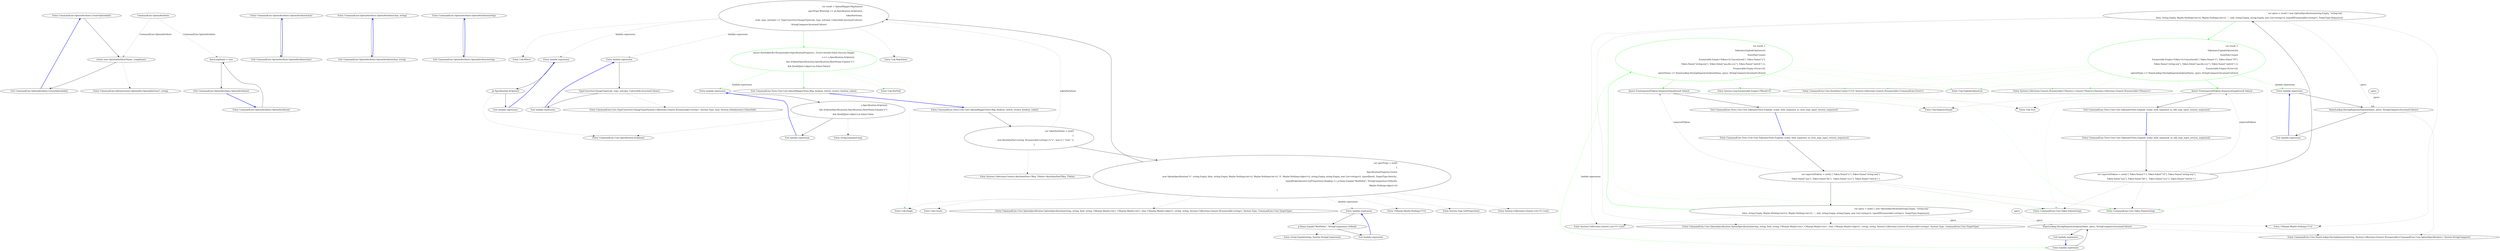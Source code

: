 digraph  {
m0_9 [label="Entry CommandLine.OptionAttribute.CreateOptionInfo()", span="77-77", cluster="CommandLine.OptionAttribute.CreateOptionInfo()", file="InstanceBuilder.cs"];
m0_10 [label="return new OptionInfo(ShortName, LongName);", span="79-79", cluster="CommandLine.OptionAttribute.CreateOptionInfo()", file="InstanceBuilder.cs"];
m0_11 [label="Exit CommandLine.OptionAttribute.CreateOptionInfo()", span="77-77", cluster="CommandLine.OptionAttribute.CreateOptionInfo()", file="InstanceBuilder.cs"];
m0_3 [label="Entry CommandLine.OptionAttribute.OptionAttribute(char)", span="49-49", cluster="CommandLine.OptionAttribute.OptionAttribute(char)", file="InstanceBuilder.cs"];
m0_4 [label="Exit CommandLine.OptionAttribute.OptionAttribute(char)", span="49-49", cluster="CommandLine.OptionAttribute.OptionAttribute(char)", file="InstanceBuilder.cs"];
m0_12 [label="Entry CommandLine.Infrastructure.OptionInfo.OptionInfo(char?, string)", span="77-77", cluster="CommandLine.Infrastructure.OptionInfo.OptionInfo(char?, string)", file="InstanceBuilder.cs"];
m0_7 [label="Entry CommandLine.OptionAttribute.OptionAttribute(char, string)", span="68-68", cluster="CommandLine.OptionAttribute.OptionAttribute(char, string)", file="InstanceBuilder.cs"];
m0_8 [label="Exit CommandLine.OptionAttribute.OptionAttribute(char, string)", span="68-68", cluster="CommandLine.OptionAttribute.OptionAttribute(char, string)", file="InstanceBuilder.cs"];
m0_0 [label="Entry CommandLine.OptionAttribute.OptionAttribute()", span="40-40", cluster="CommandLine.OptionAttribute.OptionAttribute()", file="InstanceBuilder.cs"];
m0_1 [label="AutoLongName = true", span="42-42", cluster="CommandLine.OptionAttribute.OptionAttribute()", file="InstanceBuilder.cs"];
m0_2 [label="Exit CommandLine.OptionAttribute.OptionAttribute()", span="40-40", cluster="CommandLine.OptionAttribute.OptionAttribute()", file="InstanceBuilder.cs"];
m0_5 [label="Entry CommandLine.OptionAttribute.OptionAttribute(string)", span="58-58", cluster="CommandLine.OptionAttribute.OptionAttribute(string)", file="InstanceBuilder.cs"];
m0_6 [label="Exit CommandLine.OptionAttribute.OptionAttribute(string)", span="58-58", cluster="CommandLine.OptionAttribute.OptionAttribute(string)", file="InstanceBuilder.cs"];
m0_13 [label="CommandLine.OptionAttribute", span="", file="InstanceBuilder.cs"];
m1_13 [label="Entry Unk.Where", span="", cluster="Unk.Where", file="OptionMapperTests.cs"];
m1_12 [label="Entry Unk.Create", span="", cluster="Unk.Create", file="OptionMapperTests.cs"];
m1_6 [label="Entry System.Collections.Generic.KeyValuePair<TKey, TValue>.KeyValuePair(TKey, TValue)", span="0-0", cluster="System.Collections.Generic.KeyValuePair<TKey, TValue>.KeyValuePair(TKey, TValue)", file="OptionMapperTests.cs"];
m1_11 [label="Entry Unk.Single", span="", cluster="Unk.Single", file="OptionMapperTests.cs"];
m1_15 [label="Entry Unk.NotNull", span="", cluster="Unk.NotNull", file="OptionMapperTests.cs"];
m1_7 [label="Entry CommandLine.Core.OptionSpecification.OptionSpecification(string, string, bool, string, CSharpx.Maybe<int>, CSharpx.Maybe<int>, char, CSharpx.Maybe<object>, string, string, System.Collections.Generic.IEnumerable<string>, System.Type, CommandLine.Core.TargetType)", span="16-16", cluster="CommandLine.Core.OptionSpecification.OptionSpecification(string, string, bool, string, CSharpx.Maybe<int>, CSharpx.Maybe<int>, char, CSharpx.Maybe<object>, string, string, System.Collections.Generic.IEnumerable<string>, System.Type, CommandLine.Core.TargetType)", file="OptionMapperTests.cs"];
m1_27 [label="Entry CommandLine.Core.TypeConverter.ChangeType(System.Collections.Generic.IEnumerable<string>, System.Type, bool, System.Globalization.CultureInfo)", span="13-13", cluster="CommandLine.Core.TypeConverter.ChangeType(System.Collections.Generic.IEnumerable<string>, System.Type, bool, System.Globalization.CultureInfo)", file="OptionMapperTests.cs"];
m1_16 [label="Entry lambda expression", span="28-28", cluster="lambda expression", file="OptionMapperTests.cs"];
m1_28 [label="Entry lambda expression", span="41-43", cluster="lambda expression", file="OptionMapperTests.cs"];
m1_20 [label="Entry lambda expression", span="34-34", cluster="lambda expression", file="OptionMapperTests.cs"];
m1_24 [label="Entry lambda expression", span="36-36", cluster="lambda expression", file="OptionMapperTests.cs"];
m1_30 [label="Exit lambda expression", span="41-43", cluster="lambda expression", file="OptionMapperTests.cs"];
m1_29 [label="a.Specification.IsOption()\r\n                && ((OptionSpecification)a.Specification).ShortName.Equals(''x'')\r\n                && (bool)((Just<object>)a.Value).Value", span="41-43", cluster="lambda expression", file="OptionMapperTests.cs"];
m1_22 [label="Exit lambda expression", span="34-34", cluster="lambda expression", file="OptionMapperTests.cs"];
m1_21 [label="pt.Specification.IsOption()", span="34-34", cluster="lambda expression", file="OptionMapperTests.cs"];
m1_26 [label="Exit lambda expression", span="36-36", cluster="lambda expression", file="OptionMapperTests.cs"];
m1_25 [label="TypeConverter.ChangeType(vals, type, isScalar, CultureInfo.InvariantCulture)", span="36-36", cluster="lambda expression", file="OptionMapperTests.cs"];
m1_17 [label="p.Name.Equals(''BoolValue'', StringComparison.Ordinal)", span="28-28", cluster="lambda expression", file="OptionMapperTests.cs"];
m1_18 [label="Exit lambda expression", span="28-28", cluster="lambda expression", file="OptionMapperTests.cs"];
m1_0 [label="Entry CommandLine.Tests.Unit.Core.OptionMapperTests.Map_boolean_switch_creates_boolean_value()", span="17-17", cluster="CommandLine.Tests.Unit.Core.OptionMapperTests.Map_boolean_switch_creates_boolean_value()", file="OptionMapperTests.cs"];
m1_4 [label="Assert.NotNull(((Ok<IEnumerable<SpecificationProperty>, Error>)result).Value.Success.Single(\r\n                a => a.Specification.IsOption()\r\n                && ((OptionSpecification)a.Specification).ShortName.Equals(''x'')\r\n                && (bool)((Just<object>)a.Value).Value))", span="40-43", cluster="CommandLine.Tests.Unit.Core.OptionMapperTests.Map_boolean_switch_creates_boolean_value()", color=green, community=1, file="OptionMapperTests.cs"];
m1_3 [label="var result = OptionMapper.MapValues(\r\n                specProps.Where(pt => pt.Specification.IsOption()),\r\n                tokenPartitions,\r\n                (vals, type, isScalar) => TypeConverter.ChangeType(vals, type, isScalar, CultureInfo.InvariantCulture),\r\n                StringComparer.InvariantCulture)", span="33-37", cluster="CommandLine.Tests.Unit.Core.OptionMapperTests.Map_boolean_switch_creates_boolean_value()", file="OptionMapperTests.cs"];
m1_1 [label="var tokenPartitions = new[]\r\n                {\r\n                    new KeyValuePair<string, IEnumerable<string>>(''x'', new [] { ''true'' })\r\n                }", span="20-23", cluster="CommandLine.Tests.Unit.Core.OptionMapperTests.Map_boolean_switch_creates_boolean_value()", file="OptionMapperTests.cs"];
m1_2 [label="var specProps = new[]\r\n                {\r\n                    SpecificationProperty.Create(\r\n                        new OptionSpecification(''x'', string.Empty, false, string.Empty, Maybe.Nothing<int>(), Maybe.Nothing<int>(), '\0', Maybe.Nothing<object>(), string.Empty, string.Empty, new List<string>(), typeof(bool), TargetType.Switch), \r\n                        typeof(FakeOptions).GetProperties().Single(p => p.Name.Equals(''BoolValue'', StringComparison.Ordinal)),\r\n                        Maybe.Nothing<object>())\r\n                }", span="24-30", cluster="CommandLine.Tests.Unit.Core.OptionMapperTests.Map_boolean_switch_creates_boolean_value()", file="OptionMapperTests.cs"];
m1_5 [label="Exit CommandLine.Tests.Unit.Core.OptionMapperTests.Map_boolean_switch_creates_boolean_value()", span="17-17", cluster="CommandLine.Tests.Unit.Core.OptionMapperTests.Map_boolean_switch_creates_boolean_value()", file="OptionMapperTests.cs"];
m1_31 [label="Entry string.Equals(string)", span="0-0", cluster="string.Equals(string)", file="OptionMapperTests.cs"];
m1_8 [label="Entry CSharpx.Maybe.Nothing<T>()", span="75-75", cluster="CSharpx.Maybe.Nothing<T>()", file="OptionMapperTests.cs"];
m1_19 [label="Entry string.Equals(string, System.StringComparison)", span="0-0", cluster="string.Equals(string, System.StringComparison)", file="OptionMapperTests.cs"];
m1_23 [label="Entry CommandLine.Core.Specification.IsOption()", span="10-10", cluster="CommandLine.Core.Specification.IsOption()", file="OptionMapperTests.cs"];
m1_14 [label="Entry Unk.MapValues", span="", cluster="Unk.MapValues", file="OptionMapperTests.cs"];
m1_10 [label="Entry System.Type.GetProperties()", span="0-0", cluster="System.Type.GetProperties()", file="OptionMapperTests.cs"];
m1_9 [label="Entry System.Collections.Generic.List<T>.List()", span="0-0", cluster="System.Collections.Generic.List<T>.List()", file="OptionMapperTests.cs"];
m5_11 [label="Entry System.Linq.Enumerable.Empty<TResult>()", span="0-0", cluster="System.Linq.Enumerable.Empty<TResult>()", file="TokenizerTests.cs"];
m5_10 [label="Entry System.Collections.Generic.List<T>.List()", span="0-0", cluster="System.Collections.Generic.List<T>.List()", file="TokenizerTests.cs"];
m5_21 [label="Entry CommandLine.Tests.Unit.Core.TokenizerTests.Explode_scalar_with_separator_in_even_args_input_returns_sequence()", span="38-38", cluster="CommandLine.Tests.Unit.Core.TokenizerTests.Explode_scalar_with_separator_in_even_args_input_returns_sequence()", file="TokenizerTests.cs"];
m5_24 [label="var result =\r\n                Tokenizer.ExplodeOptionList(\r\n                    StatePair.Create(\r\n                        Enumerable.Empty<Token>().Concat(new[] { Token.Name(''x''),\r\n                            Token.Name(''string-seq''), Token.Value(''aaa,bb,cccc''), Token.Name(''switch'') }),\r\n                        Enumerable.Empty<Error>()),\r\n                        optionName => NameLookup.HavingSeparator(optionName, specs, StringComparer.InvariantCulture))", span="47-53", cluster="CommandLine.Tests.Unit.Core.TokenizerTests.Explode_scalar_with_separator_in_even_args_input_returns_sequence()", color=green, community=0, file="TokenizerTests.cs"];
m5_23 [label="var specs = new[] { new OptionSpecification(string.Empty, ''string-seq'',\r\n                false, string.Empty, Maybe.Nothing<int>(), Maybe.Nothing<int>(), ',', null, string.Empty, string.Empty, new List<string>(), typeof(IEnumerable<string>), TargetType.Sequence)}", span="43-44", cluster="CommandLine.Tests.Unit.Core.TokenizerTests.Explode_scalar_with_separator_in_even_args_input_returns_sequence()", file="TokenizerTests.cs"];
m5_25 [label="Assert.True(expectedTokens.SequenceEqual(result.Value))", span="56-56", cluster="CommandLine.Tests.Unit.Core.TokenizerTests.Explode_scalar_with_separator_in_even_args_input_returns_sequence()", file="TokenizerTests.cs"];
m5_22 [label="var expectedTokens = new[] { Token.Name(''x''), Token.Name(''string-seq''),\r\n                Token.Value(''aaa''), Token.Value(''bb''),  Token.Value(''cccc''), Token.Name(''switch'') }", span="41-42", cluster="CommandLine.Tests.Unit.Core.TokenizerTests.Explode_scalar_with_separator_in_even_args_input_returns_sequence()", file="TokenizerTests.cs"];
m5_26 [label="Exit CommandLine.Tests.Unit.Core.TokenizerTests.Explode_scalar_with_separator_in_even_args_input_returns_sequence()", span="38-38", cluster="CommandLine.Tests.Unit.Core.TokenizerTests.Explode_scalar_with_separator_in_even_args_input_returns_sequence()", file="TokenizerTests.cs"];
m5_20 [label="Entry CommandLine.Core.NameLookup.HavingSeparator(string, System.Collections.Generic.IEnumerable<CommandLine.Core.OptionSpecification>, System.StringComparer)", span="16-16", cluster="CommandLine.Core.NameLookup.HavingSeparator(string, System.Collections.Generic.IEnumerable<CommandLine.Core.OptionSpecification>, System.StringComparer)", file="TokenizerTests.cs"];
m5_8 [label="Entry CommandLine.Core.OptionSpecification.OptionSpecification(string, string, bool, string, CSharpx.Maybe<int>, CSharpx.Maybe<int>, char, CSharpx.Maybe<object>, string, string, System.Collections.Generic.IEnumerable<string>, System.Type, CommandLine.Core.TargetType)", span="16-16", cluster="CommandLine.Core.OptionSpecification.OptionSpecification(string, string, bool, string, CSharpx.Maybe<int>, CSharpx.Maybe<int>, char, CSharpx.Maybe<object>, string, string, System.Collections.Generic.IEnumerable<string>, System.Type, CommandLine.Core.TargetType)", file="TokenizerTests.cs"];
m5_0 [label="Entry CommandLine.Tests.Unit.Core.TokenizerTests.Explode_scalar_with_separator_in_odd_args_input_returns_sequence()", span="14-14", cluster="CommandLine.Tests.Unit.Core.TokenizerTests.Explode_scalar_with_separator_in_odd_args_input_returns_sequence()", file="TokenizerTests.cs"];
m5_3 [label="var result =\r\n                Tokenizer.ExplodeOptionList(\r\n                    StatePair.Create(\r\n                        Enumerable.Empty<Token>().Concat(new[] { Token.Name(''i''), Token.Value(''10''),\r\n                            Token.Name(''string-seq''), Token.Value(''aaa,bb,cccc''), Token.Name(''switch'') }),\r\n                        Enumerable.Empty<Error>()),\r\n                        optionName => NameLookup.HavingSeparator(optionName, specs, StringComparer.InvariantCulture))", span="23-29", cluster="CommandLine.Tests.Unit.Core.TokenizerTests.Explode_scalar_with_separator_in_odd_args_input_returns_sequence()", color=green, community=0, file="TokenizerTests.cs"];
m5_2 [label="var specs = new[] { new OptionSpecification(string.Empty, ''string-seq'',\r\n                false, string.Empty, Maybe.Nothing<int>(), Maybe.Nothing<int>(), ',', null, string.Empty, string.Empty, new List<string>(), typeof(IEnumerable<string>), TargetType.Sequence)}", span="19-20", cluster="CommandLine.Tests.Unit.Core.TokenizerTests.Explode_scalar_with_separator_in_odd_args_input_returns_sequence()", file="TokenizerTests.cs"];
m5_4 [label="Assert.True(expectedTokens.SequenceEqual(result.Value))", span="32-32", cluster="CommandLine.Tests.Unit.Core.TokenizerTests.Explode_scalar_with_separator_in_odd_args_input_returns_sequence()", file="TokenizerTests.cs"];
m5_1 [label="var expectedTokens = new[] { Token.Name(''i''), Token.Value(''10''), Token.Name(''string-seq''),\r\n                Token.Value(''aaa''), Token.Value(''bb''),  Token.Value(''cccc''), Token.Name(''switch'') }", span="17-18", cluster="CommandLine.Tests.Unit.Core.TokenizerTests.Explode_scalar_with_separator_in_odd_args_input_returns_sequence()", file="TokenizerTests.cs"];
m5_5 [label="Exit CommandLine.Tests.Unit.Core.TokenizerTests.Explode_scalar_with_separator_in_odd_args_input_returns_sequence()", span="14-14", cluster="CommandLine.Tests.Unit.Core.TokenizerTests.Explode_scalar_with_separator_in_odd_args_input_returns_sequence()", file="TokenizerTests.cs"];
m5_16 [label="Entry Unk.True", span="", cluster="Unk.True", file="TokenizerTests.cs"];
m5_27 [label="Entry lambda expression", span="53-53", cluster="lambda expression", file="TokenizerTests.cs"];
m5_17 [label="Entry lambda expression", span="29-29", cluster="lambda expression", file="TokenizerTests.cs"];
m5_18 [label="NameLookup.HavingSeparator(optionName, specs, StringComparer.InvariantCulture)", span="29-29", cluster="lambda expression", file="TokenizerTests.cs"];
m5_19 [label="Exit lambda expression", span="29-29", cluster="lambda expression", file="TokenizerTests.cs"];
m5_28 [label="NameLookup.HavingSeparator(optionName, specs, StringComparer.InvariantCulture)", span="53-53", cluster="lambda expression", file="TokenizerTests.cs"];
m5_29 [label="Exit lambda expression", span="53-53", cluster="lambda expression", file="TokenizerTests.cs"];
m5_14 [label="Entry Unk.ExplodeOptionList", span="", cluster="Unk.ExplodeOptionList", file="TokenizerTests.cs"];
m5_6 [label="Entry CommandLine.Core.Token.Name(string)", span="19-19", cluster="CommandLine.Core.Token.Name(string)", file="TokenizerTests.cs"];
m5_9 [label="Entry CSharpx.Maybe.Nothing<T>()", span="75-75", cluster="CSharpx.Maybe.Nothing<T>()", file="TokenizerTests.cs"];
m5_15 [label="Entry Unk.SequenceEqual", span="", cluster="Unk.SequenceEqual", file="TokenizerTests.cs"];
m5_12 [label="Entry System.Collections.Generic.IEnumerable<TSource>.Concat<TSource>(System.Collections.Generic.IEnumerable<TSource>)", span="0-0", cluster="System.Collections.Generic.IEnumerable<TSource>.Concat<TSource>(System.Collections.Generic.IEnumerable<TSource>)", file="TokenizerTests.cs"];
m5_7 [label="Entry CommandLine.Core.Token.Value(string)", span="24-24", cluster="CommandLine.Core.Token.Value(string)", file="TokenizerTests.cs"];
m5_13 [label="Entry CommandLine.Core.StatePair.Create<T>(T, System.Collections.Generic.IEnumerable<CommandLine.Error>)", span="58-58", cluster="CommandLine.Core.StatePair.Create<T>(T, System.Collections.Generic.IEnumerable<CommandLine.Error>)", file="TokenizerTests.cs"];
m5_30 [label=specs, span="", file="TokenizerTests.cs"];
m5_31 [label=specs, span="", file="TokenizerTests.cs"];
m0_9 -> m0_10  [key=0, style=solid];
m0_10 -> m0_11  [key=0, style=solid];
m0_10 -> m0_12  [key=2, style=dotted];
m0_11 -> m0_9  [key=0, style=bold, color=blue];
m0_3 -> m0_4  [key=0, style=solid];
m0_4 -> m0_3  [key=0, style=bold, color=blue];
m0_7 -> m0_8  [key=0, style=solid];
m0_8 -> m0_7  [key=0, style=bold, color=blue];
m0_0 -> m0_1  [key=0, style=solid];
m0_1 -> m0_2  [key=0, style=solid];
m0_2 -> m0_0  [key=0, style=bold, color=blue];
m0_5 -> m0_6  [key=0, style=solid];
m0_6 -> m0_5  [key=0, style=bold, color=blue];
m0_13 -> m0_1  [key=1, style=dashed, color=darkseagreen4, label="CommandLine.OptionAttribute"];
m0_13 -> m0_10  [key=1, style=dashed, color=darkseagreen4, label="CommandLine.OptionAttribute"];
m1_16 -> m1_17  [key=0, style=solid];
m1_28 -> m1_29  [key=0, style=solid];
m1_20 -> m1_21  [key=0, style=solid];
m1_24 -> m1_25  [key=0, style=solid];
m1_30 -> m1_28  [key=0, style=bold, color=blue];
m1_29 -> m1_30  [key=0, style=solid];
m1_29 -> m1_23  [key=2, style=dotted];
m1_29 -> m1_31  [key=2, style=dotted];
m1_22 -> m1_20  [key=0, style=bold, color=blue];
m1_21 -> m1_22  [key=0, style=solid];
m1_21 -> m1_23  [key=2, style=dotted];
m1_26 -> m1_24  [key=0, style=bold, color=blue];
m1_25 -> m1_26  [key=0, style=solid];
m1_25 -> m1_27  [key=2, style=dotted];
m1_17 -> m1_18  [key=0, style=solid];
m1_17 -> m1_19  [key=2, style=dotted];
m1_18 -> m1_16  [key=0, style=bold, color=blue];
m1_0 -> m1_1  [key=0, style=solid];
m1_4 -> m1_5  [key=0, style=solid, color=green];
m1_4 -> m1_11  [key=2, style=dotted, color=green];
m1_4 -> m1_15  [key=2, style=dotted, color=green];
m1_4 -> m1_28  [key=1, style=dashed, color=green, label="lambda expression"];
m1_3 -> m1_4  [key=0, style=solid, color=green];
m1_3 -> m1_13  [key=2, style=dotted];
m1_3 -> m1_14  [key=2, style=dotted];
m1_3 -> m1_20  [key=1, style=dashed, color=darkseagreen4, label="lambda expression"];
m1_3 -> m1_24  [key=1, style=dashed, color=darkseagreen4, label="lambda expression"];
m1_1 -> m1_3  [key=1, style=dashed, color=darkseagreen4, label=tokenPartitions];
m1_1 -> m1_2  [key=0, style=solid];
m1_1 -> m1_6  [key=2, style=dotted];
m1_2 -> m1_3  [key=0, style=solid];
m1_2 -> m1_11  [key=2, style=dotted];
m1_2 -> m1_7  [key=2, style=dotted];
m1_2 -> m1_8  [key=2, style=dotted];
m1_2 -> m1_9  [key=2, style=dotted];
m1_2 -> m1_10  [key=2, style=dotted];
m1_2 -> m1_12  [key=2, style=dotted];
m1_2 -> m1_16  [key=1, style=dashed, color=darkseagreen4, label="lambda expression"];
m1_5 -> m1_0  [key=0, style=bold, color=blue];
m5_21 -> m5_22  [key=0, style=solid];
m5_24 -> m5_25  [key=0, style=solid, color=green];
m5_24 -> m5_11  [key=2, style=dotted, color=green];
m5_24 -> m5_6  [key=2, style=dotted, color=green];
m5_24 -> m5_7  [key=2, style=dotted, color=green];
m5_24 -> m5_12  [key=2, style=dotted, color=green];
m5_24 -> m5_13  [key=2, style=dotted, color=green];
m5_24 -> m5_14  [key=2, style=dotted, color=green];
m5_24 -> m5_27  [key=1, style=dashed, color=green, label="lambda expression"];
m5_23 -> m5_24  [key=0, style=solid, color=green];
m5_23 -> m5_8  [key=2, style=dotted];
m5_23 -> m5_9  [key=2, style=dotted];
m5_23 -> m5_10  [key=2, style=dotted];
m5_23 -> m5_28  [key=1, style=dashed, color=darkseagreen4, label=specs];
m5_25 -> m5_26  [key=0, style=solid];
m5_25 -> m5_15  [key=2, style=dotted];
m5_25 -> m5_16  [key=2, style=dotted];
m5_22 -> m5_6  [key=2, style=dotted];
m5_22 -> m5_7  [key=2, style=dotted];
m5_22 -> m5_23  [key=0, style=solid];
m5_22 -> m5_25  [key=1, style=dashed, color=darkseagreen4, label=expectedTokens];
m5_26 -> m5_21  [key=0, style=bold, color=blue];
m5_0 -> m5_1  [key=0, style=solid];
m5_3 -> m5_4  [key=0, style=solid, color=green];
m5_3 -> m5_11  [key=2, style=dotted, color=green];
m5_3 -> m5_6  [key=2, style=dotted, color=green];
m5_3 -> m5_7  [key=2, style=dotted, color=green];
m5_3 -> m5_12  [key=2, style=dotted, color=green];
m5_3 -> m5_13  [key=2, style=dotted, color=green];
m5_3 -> m5_14  [key=2, style=dotted, color=green];
m5_3 -> m5_17  [key=1, style=dashed, color=green, label="lambda expression"];
m5_2 -> m5_3  [key=0, style=solid, color=green];
m5_2 -> m5_8  [key=2, style=dotted];
m5_2 -> m5_9  [key=2, style=dotted];
m5_2 -> m5_10  [key=2, style=dotted];
m5_2 -> m5_18  [key=1, style=dashed, color=darkseagreen4, label=specs];
m5_4 -> m5_5  [key=0, style=solid];
m5_4 -> m5_15  [key=2, style=dotted];
m5_4 -> m5_16  [key=2, style=dotted];
m5_1 -> m5_2  [key=0, style=solid];
m5_1 -> m5_4  [key=1, style=dashed, color=darkseagreen4, label=expectedTokens];
m5_1 -> m5_6  [key=2, style=dotted];
m5_1 -> m5_7  [key=2, style=dotted];
m5_5 -> m5_0  [key=0, style=bold, color=blue];
m5_27 -> m5_28  [key=0, style=solid];
m5_17 -> m5_18  [key=0, style=solid];
m5_18 -> m5_19  [key=0, style=solid];
m5_18 -> m5_20  [key=2, style=dotted];
m5_19 -> m5_17  [key=0, style=bold, color=blue];
m5_28 -> m5_29  [key=0, style=solid];
m5_28 -> m5_20  [key=2, style=dotted];
m5_29 -> m5_27  [key=0, style=bold, color=blue];
m5_30 -> m5_18  [key=1, style=dashed, color=darkseagreen4, label=specs];
m5_31 -> m5_28  [key=1, style=dashed, color=darkseagreen4, label=specs];
}

